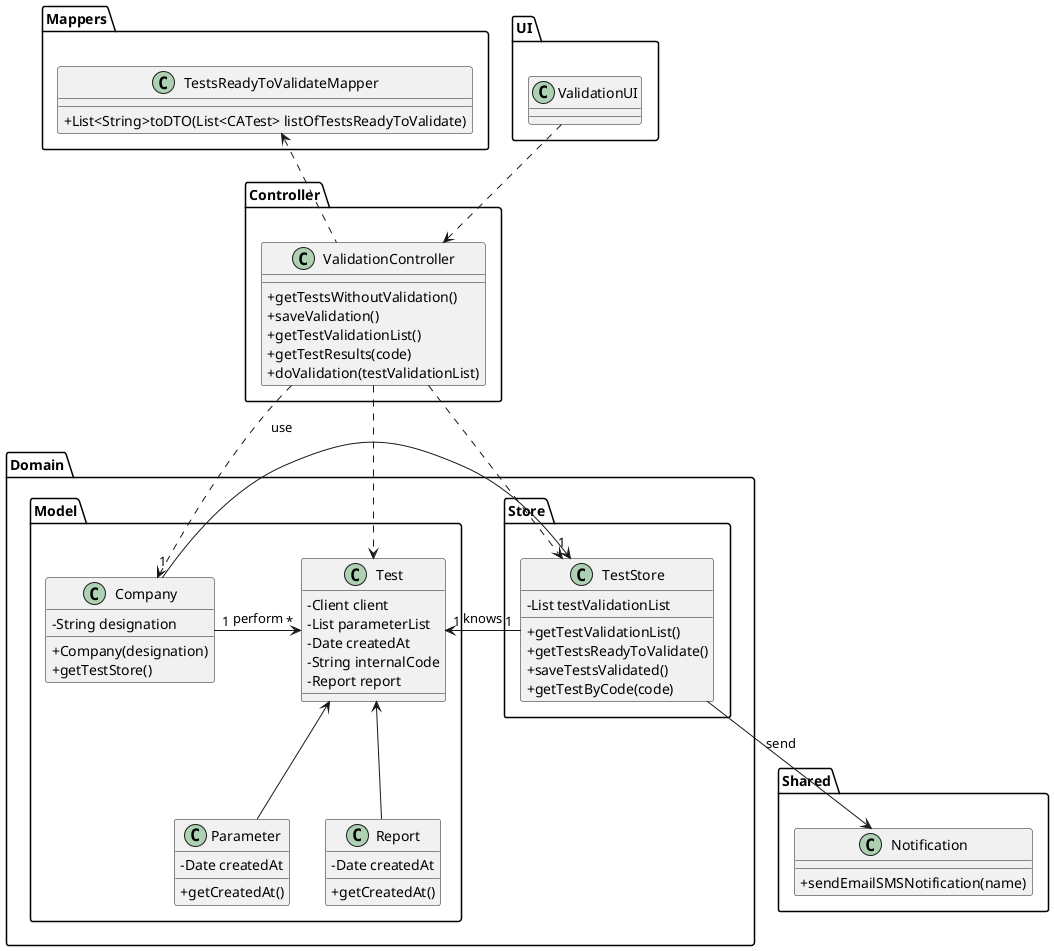 @startuml
skinparam classAttributeIconSize 0
package Controller {
class ValidationController {
  + getTestsWithoutValidation()
  + saveValidation()
  + getTestValidationList()
  +getTestResults(code)
  +doValidation(testValidationList)
}
}
package Mappers {
class TestsReadyToValidateMapper {
  + List<String>toDTO(List<CATest> listOfTestsReadyToValidate)
}
}
package Domain {
package Model {
class Test {
  - Client client
  - List parameterList
  - Date createdAt
  - String internalCode
  - Report report
}

class Company {
  - String designation
  + Company(designation)
  + getTestStore()
}
class Parameter{
- Date createdAt
  + getCreatedAt()
}
class Report {
  - Date createdAt
  + getCreatedAt()
}

}
package Store {
class TestStore {
    - List testValidationList
    + getTestValidationList()
    + getTestsReadyToValidate()
    + saveTestsValidated()
    + getTestByCode(code)
}
}

}
package Shared {
class Notification {
   + sendEmailSMSNotification(name)
 }
 }
package UI {
class ValidationUI{
}
}




ValidationUI ..> ValidationController

ValidationController ..> TestStore
ValidationController ..> Company
ValidationController .up.> TestsReadyToValidateMapper
ValidationController ..> Test
Company "1" -> "*"Test :perform
Company "1" -> "1" TestStore : use

TestStore "1" -> "1" Test : knows

Test <-- Report
Test <-- Parameter

TestStore --> Notification : send

@enduml